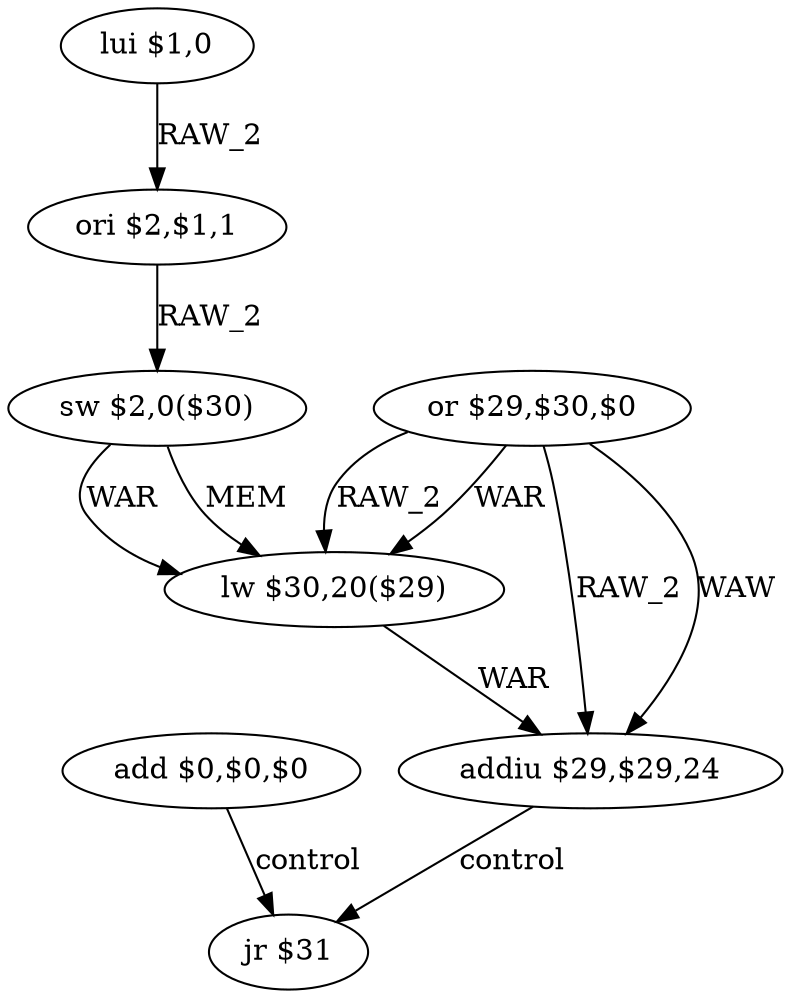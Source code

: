 digraph G1 {
node [shape = ellipse];
i0 [label = "add $0,$0,$0"] ;
i0 ->  i7 [label= "control"];
i7 [label = "jr $31"] ;
i1 [label = "lui $1,0"] ;
i1 ->  i2 [label= "RAW_2"];
i2 [label = "ori $2,$1,1"] ;
i2 ->  i3 [label= "RAW_2"];
i3 [label = "sw $2,0($30)"] ;
i3 ->  i5 [label= "WAR"];
i3 ->  i5 [label= "MEM"];
i5 [label = "lw $30,20($29)"] ;
i5 ->  i6 [label= "WAR"];
i6 [label = "addiu $29,$29,24"] ;
i6 ->  i7 [label= "control"];
i4 [label = "or $29,$30,$0"] ;
i4 ->  i5 [label= "RAW_2"];
i4 ->  i5 [label= "WAR"];
i4 ->  i6 [label= "RAW_2"];
i4 ->  i6 [label= "WAW"];
}
